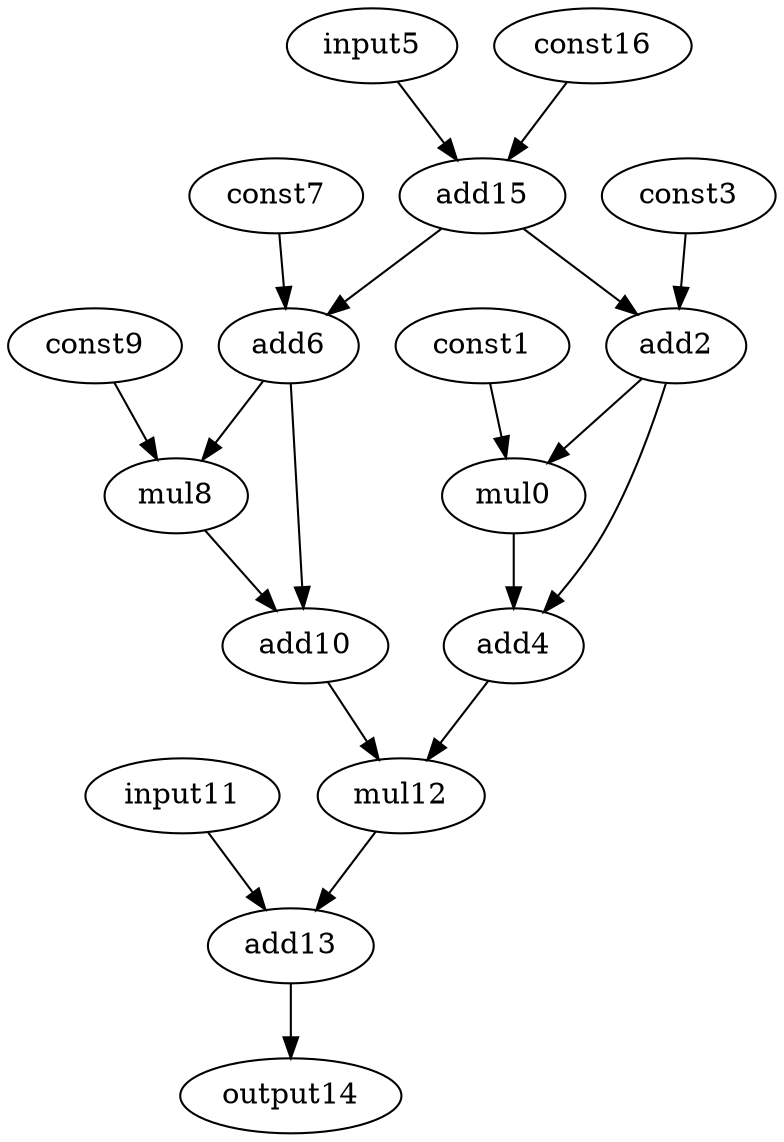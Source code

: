 digraph G {
mul0[opcode=mul];
const1[opcode=const];
add2[opcode=add];
const3[opcode=const];
add4[opcode=add];
input5[opcode=input];
add6[opcode=add];
const7[opcode=const];
mul8[opcode=mul];
const9[opcode=const];
add10[opcode=add];
input11[opcode=input];
mul12[opcode=mul];
add13[opcode=add];
output14[opcode=output];
add15[opcode=add];
const16[opcode=const];
add4->mul12[operand=1]; //load->mul
add10->mul12[operand=0]; //load->mul
mul12->add13[operand=0]; //mul->add
add13->output14[operand=0]; //add->output
input11->add13[operand=1]; //add->add
add15->add2[operand=1]; //add->gep_mul
add15->add6[operand=1]; //add->gep_mul
input5->add15[operand=0]; //add->add
const1->mul0[operand=0]; //gep_const->gep_mul
add2->mul0[operand=1];
const3->add2[operand=0]; //gep_const->gep_mul
mul0->add4[operand=0]; //gep_mul->gep_add
add2->add4[operand=1]; //gep_mul->gep_add
const7->add6[operand=0]; //gep_const->gep_mul
const9->mul8[operand=0]; //gep_const->gep_mul
add6->add10[operand=0]; //gep_mul->gep_add
add6->mul8[operand=1];
mul8->add10[operand=1]; //gep_mul->gep_add
const16->add15[operand=1]; //const->add
}
